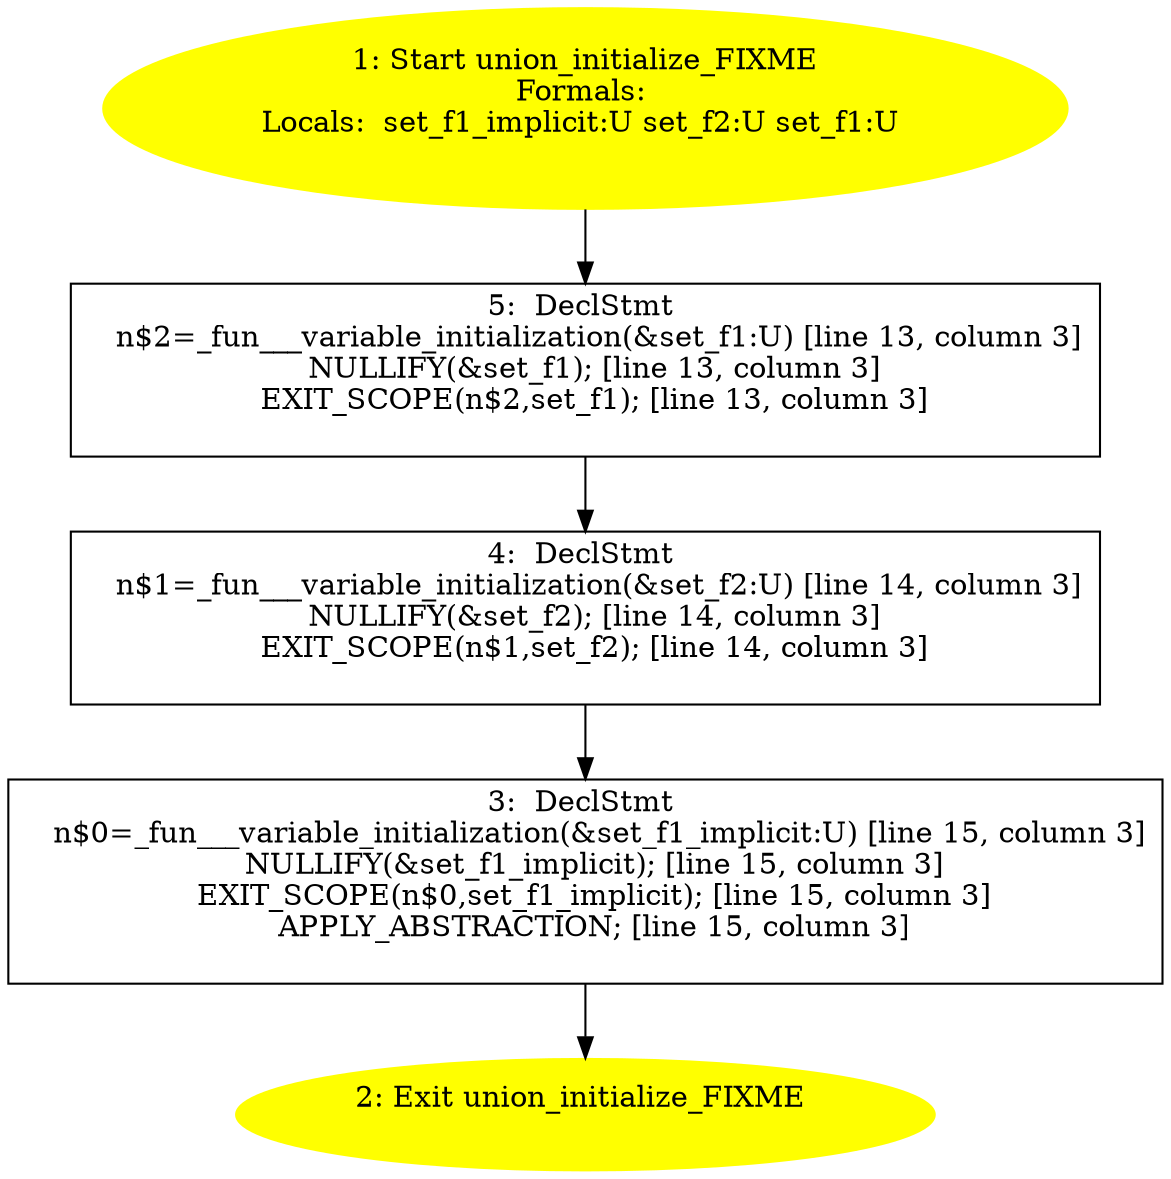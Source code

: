 /* @generated */
digraph cfg {
"union_initialize_FIXME.324b85335f5d2e418a28cb97eb896f20_1" [label="1: Start union_initialize_FIXME\nFormals: \nLocals:  set_f1_implicit:U set_f2:U set_f1:U \n  " color=yellow style=filled]
	

	 "union_initialize_FIXME.324b85335f5d2e418a28cb97eb896f20_1" -> "union_initialize_FIXME.324b85335f5d2e418a28cb97eb896f20_5" ;
"union_initialize_FIXME.324b85335f5d2e418a28cb97eb896f20_2" [label="2: Exit union_initialize_FIXME \n  " color=yellow style=filled]
	

"union_initialize_FIXME.324b85335f5d2e418a28cb97eb896f20_3" [label="3:  DeclStmt \n   n$0=_fun___variable_initialization(&set_f1_implicit:U) [line 15, column 3]\n  NULLIFY(&set_f1_implicit); [line 15, column 3]\n  EXIT_SCOPE(n$0,set_f1_implicit); [line 15, column 3]\n  APPLY_ABSTRACTION; [line 15, column 3]\n " shape="box"]
	

	 "union_initialize_FIXME.324b85335f5d2e418a28cb97eb896f20_3" -> "union_initialize_FIXME.324b85335f5d2e418a28cb97eb896f20_2" ;
"union_initialize_FIXME.324b85335f5d2e418a28cb97eb896f20_4" [label="4:  DeclStmt \n   n$1=_fun___variable_initialization(&set_f2:U) [line 14, column 3]\n  NULLIFY(&set_f2); [line 14, column 3]\n  EXIT_SCOPE(n$1,set_f2); [line 14, column 3]\n " shape="box"]
	

	 "union_initialize_FIXME.324b85335f5d2e418a28cb97eb896f20_4" -> "union_initialize_FIXME.324b85335f5d2e418a28cb97eb896f20_3" ;
"union_initialize_FIXME.324b85335f5d2e418a28cb97eb896f20_5" [label="5:  DeclStmt \n   n$2=_fun___variable_initialization(&set_f1:U) [line 13, column 3]\n  NULLIFY(&set_f1); [line 13, column 3]\n  EXIT_SCOPE(n$2,set_f1); [line 13, column 3]\n " shape="box"]
	

	 "union_initialize_FIXME.324b85335f5d2e418a28cb97eb896f20_5" -> "union_initialize_FIXME.324b85335f5d2e418a28cb97eb896f20_4" ;
}
